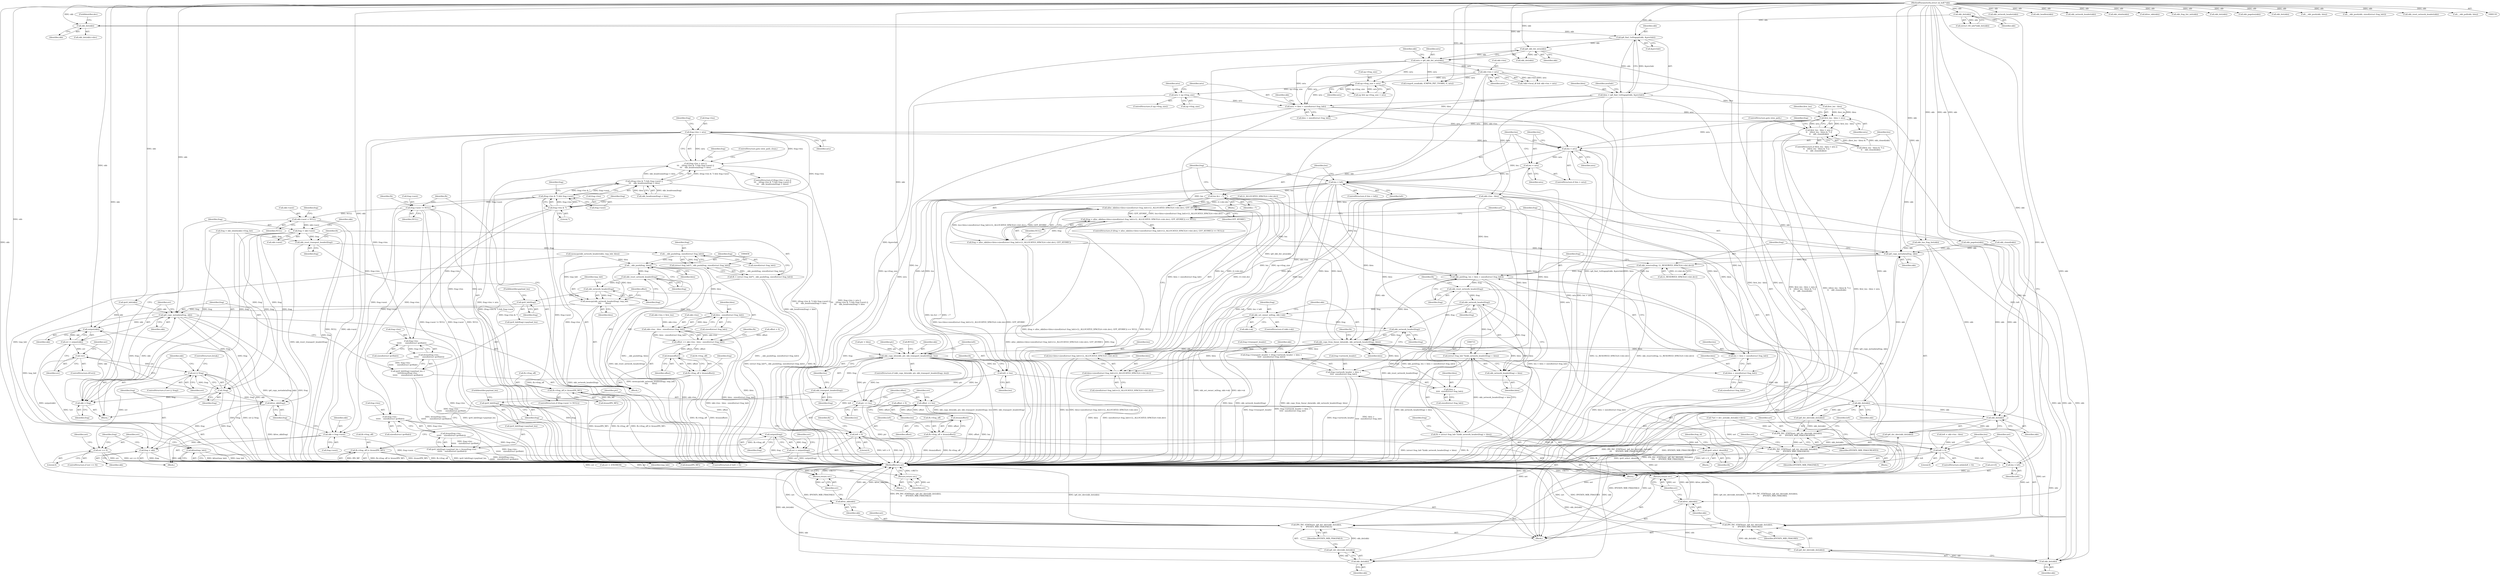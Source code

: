 digraph "0_linux_87c48fa3b4630905f98268dde838ee43626a060c_1@API" {
"1000242" [label="(Call,mtu -= hlen + sizeof(struct frag_hdr))"];
"1000174" [label="(Call,hlen = ip6_find_1stfragopt(skb, &prevhdr))"];
"1000176" [label="(Call,ip6_find_1stfragopt(skb, &prevhdr))"];
"1000171" [label="(Call,skb_dst(skb))"];
"1000128" [label="(Call,skb_dst(skb))"];
"1000119" [label="(MethodParameterIn,struct sk_buff *skb)"];
"1000184" [label="(Call,mtu = ip6_skb_dst_mtu(skb))"];
"1000186" [label="(Call,ip6_skb_dst_mtu(skb))"];
"1000237" [label="(Call,mtu = np->frag_size)"];
"1000227" [label="(Call,np->frag_size < mtu)"];
"1000194" [label="(Call,skb->len > mtu)"];
"1000260" [label="(Call,first_len - hlen > mtu)"];
"1000259" [label="(Call,first_len - hlen > mtu ||\n\t\t    ((first_len - hlen) & 7) ||\n\t\t    skb_cloned(skb))"];
"1000277" [label="(Call,frag->len > mtu)"];
"1000276" [label="(Call,frag->len > mtu ||\n\t\t\t    ((frag->len & 7) && frag->next) ||\n\t\t\t    skb_headroom(frag) < hlen)"];
"1000284" [label="(Call,frag->len & 7)"];
"1000283" [label="(Call,(frag->len & 7) && frag->next)"];
"1000282" [label="(Call,((frag->len & 7) && frag->next) ||\n\t\t\t    skb_headroom(frag) < hlen)"];
"1000500" [label="(Call,frag->next != NULL)"];
"1000560" [label="(Call,skb->next = NULL)"];
"1000555" [label="(Call,frag = skb->next)"];
"1000453" [label="(Call,skb_reset_transport_header(frag))"];
"1000459" [label="(Call,__skb_push(frag, sizeof(struct frag_hdr)))"];
"1000457" [label="(Call,(struct frag_hdr*)__skb_push(frag, sizeof(struct frag_hdr)))"];
"1000455" [label="(Call,fh = (struct frag_hdr*)__skb_push(frag, sizeof(struct frag_hdr)))"];
"1000463" [label="(Call,__skb_push(frag, hlen))"];
"1000466" [label="(Call,skb_reset_network_header(frag))"];
"1000469" [label="(Call,skb_network_header(frag))"];
"1000468" [label="(Call,memcpy(skb_network_header(frag), tmp_hdr,\n\t\t\t\t       hlen))"];
"1000479" [label="(Call,hlen - sizeof(struct frag_hdr))"];
"1000475" [label="(Call,skb->len - hlen - sizeof(struct frag_hdr))"];
"1000473" [label="(Call,offset += skb->len - hlen - sizeof(struct frag_hdr))"];
"1000497" [label="(Call,htons(offset))"];
"1000493" [label="(Call,fh->frag_off = htons(offset))"];
"1000505" [label="(Call,fh->frag_off |= htons(IP6_MF))"];
"1000565" [label="(Call,kfree(tmp_hdr))"];
"1000518" [label="(Call,ipv6_hdr(frag))"];
"1000528" [label="(Call,ip6_copy_metadata(frag, skb))"];
"1000533" [label="(Call,output(skb))"];
"1000531" [label="(Call,err = output(skb))"];
"1000536" [label="(Call,!err)"];
"1000547" [label="(Call,err || !frag)"];
"1000568" [label="(Call,err == 0)"];
"1000613" [label="(Return,return err;)"];
"1000549" [label="(Call,!frag)"];
"1000552" [label="(Call,skb = frag)"];
"1000595" [label="(Call,kfree_skb(frag))"];
"1000590" [label="(Call,skb = frag->next)"];
"1000597" [label="(Call,frag = skb)"];
"1000522" [label="(Call,frag->len -\n\t\t\t\t\t\t      sizeof(struct ipv6hdr))"];
"1000521" [label="(Call,htons(frag->len -\n\t\t\t\t\t\t      sizeof(struct ipv6hdr)))"];
"1000516" [label="(Call,ipv6_hdr(frag)->payload_len =\n\t\t\t\t\t\thtons(frag->len -\n\t\t\t\t\t\t      sizeof(struct ipv6hdr)))"];
"1000824" [label="(Call,frag->len -\n\t\t\t\t\t\t    sizeof(struct ipv6hdr))"];
"1000823" [label="(Call,htons(frag->len -\n\t\t\t\t\t\t    sizeof(struct ipv6hdr)))"];
"1000818" [label="(Call,ipv6_hdr(frag)->payload_len = htons(frag->len -\n\t\t\t\t\t\t    sizeof(struct ipv6hdr)))"];
"1000663" [label="(Call,len > mtu)"];
"1000666" [label="(Call,len = mtu)"];
"1000670" [label="(Call,len < left)"];
"1000674" [label="(Call,len &= ~7)"];
"1000681" [label="(Call,alloc_skb(len+hlen+sizeof(struct frag_hdr)+LL_ALLOCATED_SPACE(rt->dst.dev), GFP_ATOMIC))"];
"1000678" [label="(Call,(frag = alloc_skb(len+hlen+sizeof(struct frag_hdr)+LL_ALLOCATED_SPACE(rt->dst.dev), GFP_ATOMIC)) == NULL)"];
"1000679" [label="(Call,frag = alloc_skb(len+hlen+sizeof(struct frag_hdr)+LL_ALLOCATED_SPACE(rt->dst.dev), GFP_ATOMIC))"];
"1000709" [label="(Call,ip6_copy_metadata(frag, skb))"];
"1000712" [label="(Call,skb_reserve(frag, LL_RESERVED_SPACE(rt->dst.dev)))"];
"1000720" [label="(Call,skb_put(frag, len + hlen + sizeof(struct frag_hdr)))"];
"1000728" [label="(Call,skb_reset_network_header(frag))"];
"1000735" [label="(Call,skb_network_header(frag))"];
"1000732" [label="(Call,(struct frag_hdr *)(skb_network_header(frag) + hlen))"];
"1000730" [label="(Call,fh = (struct frag_hdr *)(skb_network_header(frag) + hlen))"];
"1000778" [label="(Call,ipv6_select_ident(fh))"];
"1000734" [label="(Call,skb_network_header(frag) + hlen)"];
"1000754" [label="(Call,skb_set_owner_w(frag, skb->sk))"];
"1000761" [label="(Call,skb_network_header(frag))"];
"1000759" [label="(Call,skb_copy_from_linear_data(skb, skb_network_header(frag), hlen))"];
"1000682" [label="(Call,len+hlen+sizeof(struct frag_hdr)+LL_ALLOCATED_SPACE(rt->dst.dev))"];
"1000684" [label="(Call,hlen+sizeof(struct frag_hdr)+LL_ALLOCATED_SPACE(rt->dst.dev))"];
"1000722" [label="(Call,len + hlen + sizeof(struct frag_hdr))"];
"1000724" [label="(Call,hlen + sizeof(struct frag_hdr))"];
"1000738" [label="(Call,frag->transport_header = (frag->network_header + hlen +\n\t\t\t\t\t  sizeof(struct frag_hdr)))"];
"1000742" [label="(Call,frag->network_header + hlen +\n\t\t\t\t\t  sizeof(struct frag_hdr))"];
"1000746" [label="(Call,hlen +\n\t\t\t\t\t  sizeof(struct frag_hdr))"];
"1000792" [label="(Call,skb_copy_bits(skb, ptr, skb_transport_header(frag), len))"];
"1000799" [label="(Call,left -= len)"];
"1000809" [label="(Call,left > 0)"];
"1000655" [label="(Call,left > 0)"];
"1000659" [label="(Call,len = left)"];
"1000830" [label="(Call,ptr += len)"];
"1000833" [label="(Call,offset += len)"];
"1000806" [label="(Call,htons(offset))"];
"1000802" [label="(Call,fh->frag_off = htons(offset))"];
"1000812" [label="(Call,fh->frag_off |= htons(IP6_MF))"];
"1000846" [label="(Call,skb_dst(skb))"];
"1000701" [label="(Call,skb_dst(skb))"];
"1000700" [label="(Call,ip6_dst_idev(skb_dst(skb)))"];
"1000698" [label="(Call,IP6_INC_STATS(net, ip6_dst_idev(skb_dst(skb)),\n\t\t\t\t      IPSTATS_MIB_FRAGFAILS))"];
"1000860" [label="(Call,IP6_INC_STATS(net, ip6_dst_idev(skb_dst(skb)),\n\t\t      IPSTATS_MIB_FRAGFAILS))"];
"1000863" [label="(Call,skb_dst(skb))"];
"1000862" [label="(Call,ip6_dst_idev(skb_dst(skb)))"];
"1000866" [label="(Call,kfree_skb(skb))"];
"1000845" [label="(Call,ip6_dst_idev(skb_dst(skb)))"];
"1000843" [label="(Call,IP6_INC_STATS(net, ip6_dst_idev(skb_dst(skb)),\n\t\t\t      IPSTATS_MIB_FRAGCREATES))"];
"1000849" [label="(Call,IP6_INC_STATS(net, ip6_dst_idev(skb_dst(skb)),\n\t\t      IPSTATS_MIB_FRAGOKS))"];
"1000852" [label="(Call,skb_dst(skb))"];
"1000851" [label="(Call,ip6_dst_idev(skb_dst(skb)))"];
"1000855" [label="(Call,kfree_skb(skb))"];
"1000795" [label="(Call,skb_transport_header(frag))"];
"1000820" [label="(Call,ipv6_hdr(frag))"];
"1000838" [label="(Call,output(frag))"];
"1000836" [label="(Call,err = output(frag))"];
"1000857" [label="(Return,return err;)"];
"1000868" [label="(Return,return err;)"];
"1000736" [label="(Identifier,frag)"];
"1000506" [label="(Call,fh->frag_off)"];
"1000350" [label="(Call,skb_network_header(skb))"];
"1000779" [label="(Identifier,fh)"];
"1000507" [label="(Identifier,fh)"];
"1000673" [label="(Block,)"];
"1000642" [label="(Call,skb->len - hlen)"];
"1000670" [label="(Call,len < left)"];
"1000177" [label="(Identifier,skb)"];
"1000194" [label="(Call,skb->len > mtu)"];
"1000696" [label="(Identifier,NULL)"];
"1000752" [label="(Identifier,skb)"];
"1000864" [label="(Identifier,skb)"];
"1000680" [label="(Identifier,frag)"];
"1000500" [label="(Call,frag->next != NULL)"];
"1000813" [label="(Call,fh->frag_off)"];
"1000730" [label="(Call,fh = (struct frag_hdr *)(skb_network_header(frag) + hlen))"];
"1000421" [label="(Call,skb_headlen(skb))"];
"1000242" [label="(Call,mtu -= hlen + sizeof(struct frag_hdr))"];
"1000816" [label="(Call,htons(IP6_MF))"];
"1000714" [label="(Call,LL_RESERVED_SPACE(rt->dst.dev))"];
"1000798" [label="(Call,BUG())"];
"1000187" [label="(Identifier,skb)"];
"1000665" [label="(Identifier,mtu)"];
"1000793" [label="(Identifier,skb)"];
"1000261" [label="(Call,first_len - hlen)"];
"1000296" [label="(ControlStructure,goto slow_path_clean;)"];
"1000814" [label="(Identifier,fh)"];
"1000570" [label="(Literal,0)"];
"1000275" [label="(ControlStructure,if (frag->len > mtu ||\n\t\t\t    ((frag->len & 7) && frag->next) ||\n\t\t\t    skb_headroom(frag) < hlen))"];
"1000662" [label="(ControlStructure,if (len > mtu))"];
"1000740" [label="(Identifier,frag)"];
"1000614" [label="(Identifier,err)"];
"1000521" [label="(Call,htons(frag->len -\n\t\t\t\t\t\t      sizeof(struct ipv6hdr)))"];
"1000836" [label="(Call,err = output(frag))"];
"1000555" [label="(Call,frag = skb->next)"];
"1000494" [label="(Call,fh->frag_off)"];
"1000811" [label="(Literal,0)"];
"1000807" [label="(Identifier,offset)"];
"1000732" [label="(Call,(struct frag_hdr *)(skb_network_header(frag) + hlen))"];
"1000668" [label="(Identifier,mtu)"];
"1000167" [label="(Call,*net = dev_net(skb_dst(skb)->dev))"];
"1000661" [label="(Identifier,left)"];
"1000539" [label="(Identifier,net)"];
"1000722" [label="(Call,len + hlen + sizeof(struct frag_hdr))"];
"1000126" [label="(Call,(struct rt6_info*)skb_dst(skb))"];
"1000423" [label="(Call,skb->len = first_len)"];
"1000870" [label="(MethodReturn,int)"];
"1000801" [label="(Identifier,len)"];
"1000557" [label="(Call,skb->next)"];
"1000227" [label="(Call,np->frag_size < mtu)"];
"1000547" [label="(Call,err || !frag)"];
"1000731" [label="(Identifier,fh)"];
"1000847" [label="(Identifier,skb)"];
"1000682" [label="(Call,len+hlen+sizeof(struct frag_hdr)+LL_ALLOCATED_SPACE(rt->dst.dev))"];
"1000833" [label="(Call,offset += len)"];
"1000384" [label="(Call,skb_network_header(skb))"];
"1000848" [label="(Identifier,IPSTATS_MIB_FRAGCREATES)"];
"1000469" [label="(Call,skb_network_header(frag))"];
"1000518" [label="(Call,ipv6_hdr(frag))"];
"1000244" [label="(Call,hlen + sizeof(struct frag_hdr))"];
"1000562" [label="(Identifier,skb)"];
"1000497" [label="(Call,htons(offset))"];
"1000823" [label="(Call,htons(frag->len -\n\t\t\t\t\t\t    sizeof(struct ipv6hdr)))"];
"1000468" [label="(Call,memcpy(skb_network_header(frag), tmp_hdr,\n\t\t\t\t       hlen))"];
"1000192" [label="(Identifier,skb)"];
"1000667" [label="(Identifier,len)"];
"1000338" [label="(Call,skb_shinfo(skb))"];
"1000383" [label="(Call,memcpy(skb_network_header(skb), tmp_hdr, hlen))"];
"1000591" [label="(Identifier,skb)"];
"1000747" [label="(Identifier,hlen)"];
"1000289" [label="(Call,frag->next)"];
"1000666" [label="(Call,len = mtu)"];
"1000713" [label="(Identifier,frag)"];
"1000596" [label="(Identifier,frag)"];
"1000810" [label="(Identifier,left)"];
"1000820" [label="(Call,ipv6_hdr(frag))"];
"1000243" [label="(Identifier,mtu)"];
"1000485" [label="(Identifier,fh)"];
"1000721" [label="(Identifier,frag)"];
"1000756" [label="(Call,skb->sk)"];
"1000802" [label="(Call,fh->frag_off = htons(offset))"];
"1000846" [label="(Call,skb_dst(skb))"];
"1000561" [label="(Call,skb->next)"];
"1000828" [label="(Call,sizeof(struct ipv6hdr))"];
"1000455" [label="(Call,fh = (struct frag_hdr*)__skb_push(frag, sizeof(struct frag_hdr)))"];
"1000760" [label="(Identifier,skb)"];
"1000821" [label="(Identifier,frag)"];
"1000855" [label="(Call,kfree_skb(skb))"];
"1000268" [label="(Identifier,first_len)"];
"1000808" [label="(ControlStructure,if (left > 0))"];
"1000755" [label="(Identifier,frag)"];
"1000119" [label="(MethodParameterIn,struct sk_buff *skb)"];
"1000704" [label="(Call,err = -ENOMEM)"];
"1000858" [label="(Identifier,err)"];
"1000761" [label="(Call,skb_network_header(frag))"];
"1000728" [label="(Call,skb_reset_network_header(frag))"];
"1000849" [label="(Call,IP6_INC_STATS(net, ip6_dst_idev(skb_dst(skb)),\n\t\t      IPSTATS_MIB_FRAGOKS))"];
"1000273" [label="(ControlStructure,goto slow_path;)"];
"1000473" [label="(Call,offset += skb->len - hlen - sizeof(struct frag_hdr))"];
"1000763" [label="(Identifier,hlen)"];
"1000685" [label="(Identifier,hlen)"];
"1000277" [label="(Call,frag->len > mtu)"];
"1000678" [label="(Call,(frag = alloc_skb(len+hlen+sizeof(struct frag_hdr)+LL_ALLOCATED_SPACE(rt->dst.dev), GFP_ATOMIC)) == NULL)"];
"1000531" [label="(Call,err = output(skb))"];
"1000689" [label="(Call,LL_ALLOCATED_SPACE(rt->dst.dev))"];
"1000806" [label="(Call,htons(offset))"];
"1000663" [label="(Call,len > mtu)"];
"1000498" [label="(Identifier,offset)"];
"1000683" [label="(Identifier,len)"];
"1000556" [label="(Identifier,frag)"];
"1000536" [label="(Call,!err)"];
"1000208" [label="(Call,icmpv6_send(skb, ICMPV6_PKT_TOOBIG, 0, mtu))"];
"1000640" [label="(Call,left = skb->len - hlen)"];
"1000534" [label="(Identifier,skb)"];
"1000128" [label="(Call,skb_dst(skb))"];
"1000121" [label="(Block,)"];
"1000430" [label="(Call,ipv6_hdr(skb))"];
"1000566" [label="(Identifier,tmp_hdr)"];
"1000463" [label="(Call,__skb_push(frag, hlen))"];
"1000705" [label="(Identifier,err)"];
"1000803" [label="(Call,fh->frag_off)"];
"1000284" [label="(Call,frag->len & 7)"];
"1000796" [label="(Identifier,frag)"];
"1000533" [label="(Call,output(skb))"];
"1000647" [label="(Call,ptr = hlen)"];
"1000553" [label="(Identifier,skb)"];
"1000239" [label="(Call,np->frag_size)"];
"1000862" [label="(Call,ip6_dst_idev(skb_dst(skb)))"];
"1000832" [label="(Identifier,len)"];
"1000739" [label="(Call,frag->transport_header)"];
"1000684" [label="(Call,hlen+sizeof(struct frag_hdr)+LL_ALLOCATED_SPACE(rt->dst.dev))"];
"1000332" [label="(Call,offset = 0)"];
"1000446" [label="(Identifier,frag)"];
"1000546" [label="(ControlStructure,if (err || !frag))"];
"1000588" [label="(Identifier,frag)"];
"1000856" [label="(Identifier,skb)"];
"1000501" [label="(Call,frag->next)"];
"1000822" [label="(FieldIdentifier,payload_len)"];
"1000460" [label="(Identifier,frag)"];
"1000172" [label="(Identifier,skb)"];
"1000186" [label="(Call,ip6_skb_dst_mtu(skb))"];
"1000475" [label="(Call,skb->len - hlen - sizeof(struct frag_hdr))"];
"1000681" [label="(Call,alloc_skb(len+hlen+sizeof(struct frag_hdr)+LL_ALLOCATED_SPACE(rt->dst.dev), GFP_ATOMIC))"];
"1000479" [label="(Call,hlen - sizeof(struct frag_hdr))"];
"1000231" [label="(Identifier,mtu)"];
"1000778" [label="(Call,ipv6_select_ident(fh))"];
"1000480" [label="(Identifier,hlen)"];
"1000282" [label="(Call,((frag->len & 7) && frag->next) ||\n\t\t\t    skb_headroom(frag) < hlen)"];
"1000285" [label="(Call,frag->len)"];
"1000271" [label="(Call,skb_cloned(skb))"];
"1000554" [label="(Identifier,frag)"];
"1000519" [label="(Identifier,frag)"];
"1000564" [label="(Identifier,NULL)"];
"1000509" [label="(Call,htons(IP6_MF))"];
"1000839" [label="(Identifier,frag)"];
"1000335" [label="(Call,frag = skb_shinfo(skb)->frag_list)"];
"1000189" [label="(Call,!skb->local_df && skb->len > mtu)"];
"1000173" [label="(FieldIdentifier,dev)"];
"1000238" [label="(Identifier,mtu)"];
"1000660" [label="(Identifier,len)"];
"1000853" [label="(Identifier,skb)"];
"1000158" [label="(Call,err=0)"];
"1000219" [label="(Call,kfree_skb(skb))"];
"1000341" [label="(Call,skb_frag_list_init(skb))"];
"1000565" [label="(Call,kfree(tmp_hdr))"];
"1000598" [label="(Identifier,frag)"];
"1000854" [label="(Identifier,IPSTATS_MIB_FRAGOKS)"];
"1000830" [label="(Call,ptr += len)"];
"1000723" [label="(Identifier,len)"];
"1000205" [label="(Call,skb_dst(skb))"];
"1000216" [label="(Call,skb_dst(skb))"];
"1000549" [label="(Call,!frag)"];
"1000675" [label="(Identifier,len)"];
"1000228" [label="(Call,np->frag_size)"];
"1000569" [label="(Identifier,err)"];
"1000746" [label="(Call,hlen +\n\t\t\t\t\t  sizeof(struct frag_hdr))"];
"1000710" [label="(Identifier,frag)"];
"1000738" [label="(Call,frag->transport_header = (frag->network_header + hlen +\n\t\t\t\t\t  sizeof(struct frag_hdr)))"];
"1000535" [label="(ControlStructure,if(!err))"];
"1000592" [label="(Call,frag->next)"];
"1000464" [label="(Identifier,frag)"];
"1000677" [label="(ControlStructure,if ((frag = alloc_skb(len+hlen+sizeof(struct frag_hdr)+LL_ALLOCATED_SPACE(rt->dst.dev), GFP_ATOMIC)) == NULL))"];
"1000734" [label="(Call,skb_network_header(frag) + hlen)"];
"1000170" [label="(Call,skb_dst(skb)->dev)"];
"1000286" [label="(Identifier,frag)"];
"1000505" [label="(Call,fh->frag_off |= htons(IP6_MF))"];
"1000129" [label="(Identifier,skb)"];
"1000459" [label="(Call,__skb_push(frag, sizeof(struct frag_hdr)))"];
"1000255" [label="(Call,skb_pagelen(skb))"];
"1000869" [label="(Identifier,err)"];
"1000613" [label="(Return,return err;)"];
"1000233" [label="(ControlStructure,if (np->frag_size))"];
"1000413" [label="(Call,skb_pagelen(skb))"];
"1000552" [label="(Call,skb = frag)"];
"1000589" [label="(Block,)"];
"1000795" [label="(Call,skb_transport_header(frag))"];
"1000697" [label="(Block,)"];
"1000656" [label="(Identifier,left)"];
"1000567" [label="(ControlStructure,if (err == 0))"];
"1000766" [label="(Identifier,fh)"];
"1000361" [label="(Call,skb_dst(skb))"];
"1000279" [label="(Identifier,frag)"];
"1000481" [label="(Call,sizeof(struct frag_hdr))"];
"1000288" [label="(Literal,7)"];
"1000294" [label="(Identifier,frag)"];
"1000659" [label="(Call,len = left)"];
"1000857" [label="(Return,return err;)"];
"1000444" [label="(Block,)"];
"1000548" [label="(Identifier,err)"];
"1000676" [label="(Identifier,~7)"];
"1000522" [label="(Call,frag->len -\n\t\t\t\t\t\t      sizeof(struct ipv6hdr))"];
"1000777" [label="(Block,)"];
"1000465" [label="(Identifier,hlen)"];
"1000845" [label="(Call,ip6_dst_idev(skb_dst(skb)))"];
"1000461" [label="(Call,sizeof(struct frag_hdr))"];
"1000597" [label="(Call,frag = skb)"];
"1000797" [label="(Identifier,len)"];
"1000265" [label="(Call,((first_len - hlen) & 7) ||\n\t\t    skb_cloned(skb))"];
"1000837" [label="(Identifier,err)"];
"1000513" [label="(Identifier,fh)"];
"1000679" [label="(Call,frag = alloc_skb(len+hlen+sizeof(struct frag_hdr)+LL_ALLOCATED_SPACE(rt->dst.dev), GFP_ATOMIC))"];
"1000720" [label="(Call,skb_put(frag, len + hlen + sizeof(struct frag_hdr)))"];
"1000762" [label="(Identifier,frag)"];
"1000759" [label="(Call,skb_copy_from_linear_data(skb, skb_network_header(frag), hlen))"];
"1000729" [label="(Identifier,frag)"];
"1000530" [label="(Identifier,skb)"];
"1000669" [label="(ControlStructure,if (len < left))"];
"1000799" [label="(Call,left -= len)"];
"1000476" [label="(Call,skb->len)"];
"1000526" [label="(Call,sizeof(struct ipv6hdr))"];
"1000378" [label="(Call,__skb_push(skb, hlen))"];
"1000474" [label="(Identifier,offset)"];
"1000750" [label="(ControlStructure,if (skb->sk))"];
"1000781" [label="(Identifier,frag_id)"];
"1000185" [label="(Identifier,mtu)"];
"1000844" [label="(Identifier,net)"];
"1000467" [label="(Identifier,frag)"];
"1000520" [label="(FieldIdentifier,payload_len)"];
"1000456" [label="(Identifier,fh)"];
"1000825" [label="(Call,frag->len)"];
"1000237" [label="(Call,mtu = np->frag_size)"];
"1000792" [label="(Call,skb_copy_bits(skb, ptr, skb_transport_header(frag), len))"];
"1000457" [label="(Call,(struct frag_hdr*)__skb_push(frag, sizeof(struct frag_hdr)))"];
"1000686" [label="(Call,sizeof(struct frag_hdr)+LL_ALLOCATED_SPACE(rt->dst.dev))"];
"1000711" [label="(Identifier,skb)"];
"1000712" [label="(Call,skb_reserve(frag, LL_RESERVED_SPACE(rt->dst.dev)))"];
"1000249" [label="(Call,skb_has_frag_list(skb))"];
"1000835" [label="(Identifier,len)"];
"1000176" [label="(Call,ip6_find_1stfragopt(skb, &prevhdr))"];
"1000794" [label="(Identifier,ptr)"];
"1000493" [label="(Call,fh->frag_off = htons(offset))"];
"1000818" [label="(Call,ipv6_hdr(frag)->payload_len = htons(frag->len -\n\t\t\t\t\t\t    sizeof(struct ipv6hdr)))"];
"1000819" [label="(Call,ipv6_hdr(frag)->payload_len)"];
"1000595" [label="(Call,kfree_skb(frag))"];
"1000537" [label="(Identifier,err)"];
"1000852" [label="(Call,skb_dst(skb))"];
"1000568" [label="(Call,err == 0)"];
"1000843" [label="(Call,IP6_INC_STATS(net, ip6_dst_idev(skb_dst(skb)),\n\t\t\t      IPSTATS_MIB_FRAGCREATES))"];
"1000851" [label="(Call,ip6_dst_idev(skb_dst(skb)))"];
"1000470" [label="(Identifier,frag)"];
"1000703" [label="(Identifier,IPSTATS_MIB_FRAGFAILS)"];
"1000841" [label="(Identifier,err)"];
"1000860" [label="(Call,IP6_INC_STATS(net, ip6_dst_idev(skb_dst(skb)),\n\t\t      IPSTATS_MIB_FRAGFAILS))"];
"1000290" [label="(Identifier,frag)"];
"1000809" [label="(Call,left > 0)"];
"1000748" [label="(Call,sizeof(struct frag_hdr))"];
"1000175" [label="(Identifier,hlen)"];
"1000454" [label="(Identifier,frag)"];
"1000831" [label="(Identifier,ptr)"];
"1000466" [label="(Call,skb_reset_network_header(frag))"];
"1000863" [label="(Call,skb_dst(skb))"];
"1000276" [label="(Call,frag->len > mtu ||\n\t\t\t    ((frag->len & 7) && frag->next) ||\n\t\t\t    skb_headroom(frag) < hlen)"];
"1000800" [label="(Identifier,left)"];
"1000374" [label="(Call,__skb_push(skb, sizeof(struct frag_hdr)))"];
"1000532" [label="(Identifier,err)"];
"1000281" [label="(Identifier,mtu)"];
"1000655" [label="(Call,left > 0)"];
"1000453" [label="(Call,skb_reset_transport_header(frag))"];
"1000861" [label="(Identifier,net)"];
"1000700" [label="(Call,ip6_dst_idev(skb_dst(skb)))"];
"1000724" [label="(Call,hlen + sizeof(struct frag_hdr))"];
"1000695" [label="(Identifier,GFP_ATOMIC)"];
"1000181" [label="(Identifier,nexthdr)"];
"1000824" [label="(Call,frag->len -\n\t\t\t\t\t\t    sizeof(struct ipv6hdr))"];
"1000804" [label="(Identifier,fh)"];
"1000754" [label="(Call,skb_set_owner_w(frag, skb->sk))"];
"1000471" [label="(Identifier,tmp_hdr)"];
"1000258" [label="(ControlStructure,if (first_len - hlen > mtu ||\n\t\t    ((first_len - hlen) & 7) ||\n\t\t    skb_cloned(skb)))"];
"1000560" [label="(Call,skb->next = NULL)"];
"1000867" [label="(Identifier,skb)"];
"1000742" [label="(Call,frag->network_header + hlen +\n\t\t\t\t\t  sizeof(struct frag_hdr))"];
"1000198" [label="(Identifier,mtu)"];
"1000735" [label="(Call,skb_network_header(frag))"];
"1000250" [label="(Identifier,skb)"];
"1000550" [label="(Identifier,frag)"];
"1000812" [label="(Call,fh->frag_off |= htons(IP6_MF))"];
"1000590" [label="(Call,skb = frag->next)"];
"1000283" [label="(Call,(frag->len & 7) && frag->next)"];
"1000381" [label="(Call,skb_reset_network_header(skb))"];
"1000502" [label="(Identifier,frag)"];
"1000726" [label="(Call,sizeof(struct frag_hdr))"];
"1000674" [label="(Call,len &= ~7)"];
"1000154" [label="(Call,offset = 0)"];
"1000499" [label="(ControlStructure,if (frag->next != NULL))"];
"1000699" [label="(Identifier,net)"];
"1000251" [label="(Block,)"];
"1000599" [label="(Identifier,skb)"];
"1000657" [label="(Literal,0)"];
"1000260" [label="(Call,first_len - hlen > mtu)"];
"1000701" [label="(Call,skb_dst(skb))"];
"1000664" [label="(Identifier,len)"];
"1000838" [label="(Call,output(frag))"];
"1000551" [label="(ControlStructure,break;)"];
"1000671" [label="(Identifier,len)"];
"1000672" [label="(Identifier,left)"];
"1000709" [label="(Call,ip6_copy_metadata(frag, skb))"];
"1000292" [label="(Call,skb_headroom(frag) < hlen)"];
"1000472" [label="(Identifier,hlen)"];
"1000195" [label="(Call,skb->len)"];
"1000850" [label="(Identifier,net)"];
"1000834" [label="(Identifier,offset)"];
"1000573" [label="(Identifier,net)"];
"1000743" [label="(Call,frag->network_header)"];
"1000654" [label="(ControlStructure,while(left > 0))"];
"1000528" [label="(Call,ip6_copy_metadata(frag, skb))"];
"1000529" [label="(Identifier,frag)"];
"1000184" [label="(Call,mtu = ip6_skb_dst_mtu(skb))"];
"1000516" [label="(Call,ipv6_hdr(frag)->payload_len =\n\t\t\t\t\t\thtons(frag->len -\n\t\t\t\t\t\t      sizeof(struct ipv6hdr)))"];
"1000367" [label="(Call,__skb_pull(skb, hlen))"];
"1000523" [label="(Call,frag->len)"];
"1000278" [label="(Call,frag->len)"];
"1000517" [label="(Call,ipv6_hdr(frag)->payload_len)"];
"1000174" [label="(Call,hlen = ip6_find_1stfragopt(skb, &prevhdr))"];
"1000504" [label="(Identifier,NULL)"];
"1000447" [label="(Block,)"];
"1000171" [label="(Call,skb_dst(skb))"];
"1000225" [label="(Call,np && np->frag_size < mtu)"];
"1000737" [label="(Identifier,hlen)"];
"1000698" [label="(Call,IP6_INC_STATS(net, ip6_dst_idev(skb_dst(skb)),\n\t\t\t\t      IPSTATS_MIB_FRAGFAILS))"];
"1000299" [label="(Identifier,frag)"];
"1000178" [label="(Call,&prevhdr)"];
"1000264" [label="(Identifier,mtu)"];
"1000259" [label="(Call,first_len - hlen > mtu ||\n\t\t    ((first_len - hlen) & 7) ||\n\t\t    skb_cloned(skb))"];
"1000725" [label="(Identifier,hlen)"];
"1000791" [label="(ControlStructure,if (skb_copy_bits(skb, ptr, skb_transport_header(frag), len)))"];
"1000658" [label="(Block,)"];
"1000865" [label="(Identifier,IPSTATS_MIB_FRAGFAILS)"];
"1000868" [label="(Return,return err;)"];
"1000702" [label="(Identifier,skb)"];
"1000866" [label="(Call,kfree_skb(skb))"];
"1000242" -> "1000121"  [label="AST: "];
"1000242" -> "1000244"  [label="CFG: "];
"1000243" -> "1000242"  [label="AST: "];
"1000244" -> "1000242"  [label="AST: "];
"1000250" -> "1000242"  [label="CFG: "];
"1000242" -> "1000870"  [label="DDG: hlen + sizeof(struct frag_hdr)"];
"1000242" -> "1000870"  [label="DDG: mtu"];
"1000174" -> "1000242"  [label="DDG: hlen"];
"1000184" -> "1000242"  [label="DDG: mtu"];
"1000237" -> "1000242"  [label="DDG: mtu"];
"1000227" -> "1000242"  [label="DDG: mtu"];
"1000194" -> "1000242"  [label="DDG: mtu"];
"1000242" -> "1000260"  [label="DDG: mtu"];
"1000242" -> "1000663"  [label="DDG: mtu"];
"1000174" -> "1000121"  [label="AST: "];
"1000174" -> "1000176"  [label="CFG: "];
"1000175" -> "1000174"  [label="AST: "];
"1000176" -> "1000174"  [label="AST: "];
"1000181" -> "1000174"  [label="CFG: "];
"1000174" -> "1000870"  [label="DDG: ip6_find_1stfragopt(skb, &prevhdr)"];
"1000174" -> "1000870"  [label="DDG: hlen"];
"1000176" -> "1000174"  [label="DDG: skb"];
"1000176" -> "1000174"  [label="DDG: &prevhdr"];
"1000174" -> "1000244"  [label="DDG: hlen"];
"1000174" -> "1000261"  [label="DDG: hlen"];
"1000174" -> "1000642"  [label="DDG: hlen"];
"1000176" -> "1000178"  [label="CFG: "];
"1000177" -> "1000176"  [label="AST: "];
"1000178" -> "1000176"  [label="AST: "];
"1000176" -> "1000870"  [label="DDG: &prevhdr"];
"1000171" -> "1000176"  [label="DDG: skb"];
"1000119" -> "1000176"  [label="DDG: skb"];
"1000176" -> "1000186"  [label="DDG: skb"];
"1000171" -> "1000170"  [label="AST: "];
"1000171" -> "1000172"  [label="CFG: "];
"1000172" -> "1000171"  [label="AST: "];
"1000173" -> "1000171"  [label="CFG: "];
"1000128" -> "1000171"  [label="DDG: skb"];
"1000119" -> "1000171"  [label="DDG: skb"];
"1000128" -> "1000126"  [label="AST: "];
"1000128" -> "1000129"  [label="CFG: "];
"1000129" -> "1000128"  [label="AST: "];
"1000126" -> "1000128"  [label="CFG: "];
"1000128" -> "1000126"  [label="DDG: skb"];
"1000119" -> "1000128"  [label="DDG: skb"];
"1000119" -> "1000118"  [label="AST: "];
"1000119" -> "1000870"  [label="DDG: skb"];
"1000119" -> "1000186"  [label="DDG: skb"];
"1000119" -> "1000205"  [label="DDG: skb"];
"1000119" -> "1000208"  [label="DDG: skb"];
"1000119" -> "1000216"  [label="DDG: skb"];
"1000119" -> "1000219"  [label="DDG: skb"];
"1000119" -> "1000249"  [label="DDG: skb"];
"1000119" -> "1000255"  [label="DDG: skb"];
"1000119" -> "1000271"  [label="DDG: skb"];
"1000119" -> "1000338"  [label="DDG: skb"];
"1000119" -> "1000341"  [label="DDG: skb"];
"1000119" -> "1000350"  [label="DDG: skb"];
"1000119" -> "1000361"  [label="DDG: skb"];
"1000119" -> "1000367"  [label="DDG: skb"];
"1000119" -> "1000374"  [label="DDG: skb"];
"1000119" -> "1000378"  [label="DDG: skb"];
"1000119" -> "1000381"  [label="DDG: skb"];
"1000119" -> "1000384"  [label="DDG: skb"];
"1000119" -> "1000413"  [label="DDG: skb"];
"1000119" -> "1000421"  [label="DDG: skb"];
"1000119" -> "1000430"  [label="DDG: skb"];
"1000119" -> "1000528"  [label="DDG: skb"];
"1000119" -> "1000533"  [label="DDG: skb"];
"1000119" -> "1000552"  [label="DDG: skb"];
"1000119" -> "1000590"  [label="DDG: skb"];
"1000119" -> "1000597"  [label="DDG: skb"];
"1000119" -> "1000701"  [label="DDG: skb"];
"1000119" -> "1000709"  [label="DDG: skb"];
"1000119" -> "1000759"  [label="DDG: skb"];
"1000119" -> "1000792"  [label="DDG: skb"];
"1000119" -> "1000846"  [label="DDG: skb"];
"1000119" -> "1000852"  [label="DDG: skb"];
"1000119" -> "1000855"  [label="DDG: skb"];
"1000119" -> "1000863"  [label="DDG: skb"];
"1000119" -> "1000866"  [label="DDG: skb"];
"1000184" -> "1000121"  [label="AST: "];
"1000184" -> "1000186"  [label="CFG: "];
"1000185" -> "1000184"  [label="AST: "];
"1000186" -> "1000184"  [label="AST: "];
"1000192" -> "1000184"  [label="CFG: "];
"1000184" -> "1000870"  [label="DDG: ip6_skb_dst_mtu(skb)"];
"1000186" -> "1000184"  [label="DDG: skb"];
"1000184" -> "1000194"  [label="DDG: mtu"];
"1000184" -> "1000208"  [label="DDG: mtu"];
"1000184" -> "1000227"  [label="DDG: mtu"];
"1000186" -> "1000187"  [label="CFG: "];
"1000187" -> "1000186"  [label="AST: "];
"1000186" -> "1000205"  [label="DDG: skb"];
"1000186" -> "1000249"  [label="DDG: skb"];
"1000237" -> "1000233"  [label="AST: "];
"1000237" -> "1000239"  [label="CFG: "];
"1000238" -> "1000237"  [label="AST: "];
"1000239" -> "1000237"  [label="AST: "];
"1000243" -> "1000237"  [label="CFG: "];
"1000237" -> "1000870"  [label="DDG: np->frag_size"];
"1000227" -> "1000237"  [label="DDG: np->frag_size"];
"1000227" -> "1000225"  [label="AST: "];
"1000227" -> "1000231"  [label="CFG: "];
"1000228" -> "1000227"  [label="AST: "];
"1000231" -> "1000227"  [label="AST: "];
"1000225" -> "1000227"  [label="CFG: "];
"1000227" -> "1000870"  [label="DDG: np->frag_size"];
"1000227" -> "1000225"  [label="DDG: np->frag_size"];
"1000227" -> "1000225"  [label="DDG: mtu"];
"1000194" -> "1000227"  [label="DDG: mtu"];
"1000194" -> "1000189"  [label="AST: "];
"1000194" -> "1000198"  [label="CFG: "];
"1000195" -> "1000194"  [label="AST: "];
"1000198" -> "1000194"  [label="AST: "];
"1000189" -> "1000194"  [label="CFG: "];
"1000194" -> "1000870"  [label="DDG: skb->len"];
"1000194" -> "1000189"  [label="DDG: skb->len"];
"1000194" -> "1000189"  [label="DDG: mtu"];
"1000194" -> "1000208"  [label="DDG: mtu"];
"1000194" -> "1000642"  [label="DDG: skb->len"];
"1000260" -> "1000259"  [label="AST: "];
"1000260" -> "1000264"  [label="CFG: "];
"1000261" -> "1000260"  [label="AST: "];
"1000264" -> "1000260"  [label="AST: "];
"1000268" -> "1000260"  [label="CFG: "];
"1000259" -> "1000260"  [label="CFG: "];
"1000260" -> "1000870"  [label="DDG: mtu"];
"1000260" -> "1000870"  [label="DDG: first_len - hlen"];
"1000260" -> "1000259"  [label="DDG: first_len - hlen"];
"1000260" -> "1000259"  [label="DDG: mtu"];
"1000261" -> "1000260"  [label="DDG: first_len"];
"1000261" -> "1000260"  [label="DDG: hlen"];
"1000260" -> "1000277"  [label="DDG: mtu"];
"1000260" -> "1000663"  [label="DDG: mtu"];
"1000259" -> "1000258"  [label="AST: "];
"1000259" -> "1000265"  [label="CFG: "];
"1000265" -> "1000259"  [label="AST: "];
"1000273" -> "1000259"  [label="CFG: "];
"1000279" -> "1000259"  [label="CFG: "];
"1000259" -> "1000870"  [label="DDG: first_len - hlen > mtu ||\n\t\t    ((first_len - hlen) & 7) ||\n\t\t    skb_cloned(skb)"];
"1000259" -> "1000870"  [label="DDG: first_len - hlen > mtu"];
"1000259" -> "1000870"  [label="DDG: ((first_len - hlen) & 7) ||\n\t\t    skb_cloned(skb)"];
"1000265" -> "1000259"  [label="DDG: (first_len - hlen) & 7"];
"1000265" -> "1000259"  [label="DDG: skb_cloned(skb)"];
"1000277" -> "1000276"  [label="AST: "];
"1000277" -> "1000281"  [label="CFG: "];
"1000278" -> "1000277"  [label="AST: "];
"1000281" -> "1000277"  [label="AST: "];
"1000286" -> "1000277"  [label="CFG: "];
"1000276" -> "1000277"  [label="CFG: "];
"1000277" -> "1000870"  [label="DDG: frag->len"];
"1000277" -> "1000870"  [label="DDG: mtu"];
"1000277" -> "1000276"  [label="DDG: frag->len"];
"1000277" -> "1000276"  [label="DDG: mtu"];
"1000277" -> "1000284"  [label="DDG: frag->len"];
"1000277" -> "1000522"  [label="DDG: frag->len"];
"1000277" -> "1000663"  [label="DDG: mtu"];
"1000277" -> "1000824"  [label="DDG: frag->len"];
"1000276" -> "1000275"  [label="AST: "];
"1000276" -> "1000282"  [label="CFG: "];
"1000282" -> "1000276"  [label="AST: "];
"1000296" -> "1000276"  [label="CFG: "];
"1000299" -> "1000276"  [label="CFG: "];
"1000276" -> "1000870"  [label="DDG: ((frag->len & 7) && frag->next) ||\n\t\t\t    skb_headroom(frag) < hlen"];
"1000276" -> "1000870"  [label="DDG: frag->len > mtu ||\n\t\t\t    ((frag->len & 7) && frag->next) ||\n\t\t\t    skb_headroom(frag) < hlen"];
"1000276" -> "1000870"  [label="DDG: frag->len > mtu"];
"1000282" -> "1000276"  [label="DDG: (frag->len & 7) && frag->next"];
"1000282" -> "1000276"  [label="DDG: skb_headroom(frag) < hlen"];
"1000284" -> "1000283"  [label="AST: "];
"1000284" -> "1000288"  [label="CFG: "];
"1000285" -> "1000284"  [label="AST: "];
"1000288" -> "1000284"  [label="AST: "];
"1000290" -> "1000284"  [label="CFG: "];
"1000283" -> "1000284"  [label="CFG: "];
"1000284" -> "1000870"  [label="DDG: frag->len"];
"1000284" -> "1000283"  [label="DDG: frag->len"];
"1000284" -> "1000283"  [label="DDG: 7"];
"1000284" -> "1000522"  [label="DDG: frag->len"];
"1000284" -> "1000824"  [label="DDG: frag->len"];
"1000283" -> "1000282"  [label="AST: "];
"1000283" -> "1000289"  [label="CFG: "];
"1000289" -> "1000283"  [label="AST: "];
"1000294" -> "1000283"  [label="CFG: "];
"1000282" -> "1000283"  [label="CFG: "];
"1000283" -> "1000870"  [label="DDG: frag->len & 7"];
"1000283" -> "1000870"  [label="DDG: frag->next"];
"1000283" -> "1000282"  [label="DDG: frag->len & 7"];
"1000283" -> "1000282"  [label="DDG: frag->next"];
"1000283" -> "1000500"  [label="DDG: frag->next"];
"1000283" -> "1000590"  [label="DDG: frag->next"];
"1000282" -> "1000292"  [label="CFG: "];
"1000292" -> "1000282"  [label="AST: "];
"1000282" -> "1000870"  [label="DDG: skb_headroom(frag) < hlen"];
"1000282" -> "1000870"  [label="DDG: (frag->len & 7) && frag->next"];
"1000292" -> "1000282"  [label="DDG: skb_headroom(frag)"];
"1000292" -> "1000282"  [label="DDG: hlen"];
"1000500" -> "1000499"  [label="AST: "];
"1000500" -> "1000504"  [label="CFG: "];
"1000501" -> "1000500"  [label="AST: "];
"1000504" -> "1000500"  [label="AST: "];
"1000507" -> "1000500"  [label="CFG: "];
"1000513" -> "1000500"  [label="CFG: "];
"1000500" -> "1000870"  [label="DDG: frag->next != NULL"];
"1000500" -> "1000870"  [label="DDG: frag->next"];
"1000500" -> "1000870"  [label="DDG: NULL"];
"1000500" -> "1000560"  [label="DDG: NULL"];
"1000500" -> "1000590"  [label="DDG: frag->next"];
"1000560" -> "1000444"  [label="AST: "];
"1000560" -> "1000564"  [label="CFG: "];
"1000561" -> "1000560"  [label="AST: "];
"1000564" -> "1000560"  [label="AST: "];
"1000446" -> "1000560"  [label="CFG: "];
"1000560" -> "1000870"  [label="DDG: NULL"];
"1000560" -> "1000870"  [label="DDG: skb->next"];
"1000560" -> "1000555"  [label="DDG: skb->next"];
"1000555" -> "1000444"  [label="AST: "];
"1000555" -> "1000557"  [label="CFG: "];
"1000556" -> "1000555"  [label="AST: "];
"1000557" -> "1000555"  [label="AST: "];
"1000562" -> "1000555"  [label="CFG: "];
"1000555" -> "1000870"  [label="DDG: frag"];
"1000555" -> "1000453"  [label="DDG: frag"];
"1000555" -> "1000549"  [label="DDG: frag"];
"1000555" -> "1000552"  [label="DDG: frag"];
"1000555" -> "1000595"  [label="DDG: frag"];
"1000453" -> "1000447"  [label="AST: "];
"1000453" -> "1000454"  [label="CFG: "];
"1000454" -> "1000453"  [label="AST: "];
"1000456" -> "1000453"  [label="CFG: "];
"1000453" -> "1000870"  [label="DDG: skb_reset_transport_header(frag)"];
"1000335" -> "1000453"  [label="DDG: frag"];
"1000453" -> "1000459"  [label="DDG: frag"];
"1000459" -> "1000457"  [label="AST: "];
"1000459" -> "1000461"  [label="CFG: "];
"1000460" -> "1000459"  [label="AST: "];
"1000461" -> "1000459"  [label="AST: "];
"1000457" -> "1000459"  [label="CFG: "];
"1000459" -> "1000457"  [label="DDG: frag"];
"1000459" -> "1000463"  [label="DDG: frag"];
"1000457" -> "1000455"  [label="AST: "];
"1000458" -> "1000457"  [label="AST: "];
"1000455" -> "1000457"  [label="CFG: "];
"1000457" -> "1000870"  [label="DDG: __skb_push(frag, sizeof(struct frag_hdr))"];
"1000457" -> "1000455"  [label="DDG: __skb_push(frag, sizeof(struct frag_hdr))"];
"1000455" -> "1000447"  [label="AST: "];
"1000456" -> "1000455"  [label="AST: "];
"1000464" -> "1000455"  [label="CFG: "];
"1000455" -> "1000870"  [label="DDG: (struct frag_hdr*)__skb_push(frag, sizeof(struct frag_hdr))"];
"1000455" -> "1000870"  [label="DDG: fh"];
"1000463" -> "1000447"  [label="AST: "];
"1000463" -> "1000465"  [label="CFG: "];
"1000464" -> "1000463"  [label="AST: "];
"1000465" -> "1000463"  [label="AST: "];
"1000467" -> "1000463"  [label="CFG: "];
"1000463" -> "1000870"  [label="DDG: __skb_push(frag, hlen)"];
"1000383" -> "1000463"  [label="DDG: hlen"];
"1000479" -> "1000463"  [label="DDG: hlen"];
"1000463" -> "1000466"  [label="DDG: frag"];
"1000463" -> "1000468"  [label="DDG: hlen"];
"1000466" -> "1000447"  [label="AST: "];
"1000466" -> "1000467"  [label="CFG: "];
"1000467" -> "1000466"  [label="AST: "];
"1000470" -> "1000466"  [label="CFG: "];
"1000466" -> "1000870"  [label="DDG: skb_reset_network_header(frag)"];
"1000466" -> "1000469"  [label="DDG: frag"];
"1000469" -> "1000468"  [label="AST: "];
"1000469" -> "1000470"  [label="CFG: "];
"1000470" -> "1000469"  [label="AST: "];
"1000471" -> "1000469"  [label="CFG: "];
"1000469" -> "1000468"  [label="DDG: frag"];
"1000469" -> "1000518"  [label="DDG: frag"];
"1000468" -> "1000447"  [label="AST: "];
"1000468" -> "1000472"  [label="CFG: "];
"1000471" -> "1000468"  [label="AST: "];
"1000472" -> "1000468"  [label="AST: "];
"1000474" -> "1000468"  [label="CFG: "];
"1000468" -> "1000870"  [label="DDG: memcpy(skb_network_header(frag), tmp_hdr,\n\t\t\t\t       hlen)"];
"1000468" -> "1000870"  [label="DDG: skb_network_header(frag)"];
"1000383" -> "1000468"  [label="DDG: tmp_hdr"];
"1000468" -> "1000479"  [label="DDG: hlen"];
"1000468" -> "1000565"  [label="DDG: tmp_hdr"];
"1000479" -> "1000475"  [label="AST: "];
"1000479" -> "1000481"  [label="CFG: "];
"1000480" -> "1000479"  [label="AST: "];
"1000481" -> "1000479"  [label="AST: "];
"1000475" -> "1000479"  [label="CFG: "];
"1000479" -> "1000870"  [label="DDG: hlen"];
"1000479" -> "1000475"  [label="DDG: hlen"];
"1000475" -> "1000473"  [label="AST: "];
"1000476" -> "1000475"  [label="AST: "];
"1000473" -> "1000475"  [label="CFG: "];
"1000475" -> "1000870"  [label="DDG: skb->len"];
"1000475" -> "1000870"  [label="DDG: hlen - sizeof(struct frag_hdr)"];
"1000475" -> "1000473"  [label="DDG: skb->len"];
"1000475" -> "1000473"  [label="DDG: hlen - sizeof(struct frag_hdr)"];
"1000423" -> "1000475"  [label="DDG: skb->len"];
"1000473" -> "1000447"  [label="AST: "];
"1000474" -> "1000473"  [label="AST: "];
"1000485" -> "1000473"  [label="CFG: "];
"1000473" -> "1000870"  [label="DDG: skb->len - hlen - sizeof(struct frag_hdr)"];
"1000332" -> "1000473"  [label="DDG: offset"];
"1000497" -> "1000473"  [label="DDG: offset"];
"1000473" -> "1000497"  [label="DDG: offset"];
"1000497" -> "1000493"  [label="AST: "];
"1000497" -> "1000498"  [label="CFG: "];
"1000498" -> "1000497"  [label="AST: "];
"1000493" -> "1000497"  [label="CFG: "];
"1000497" -> "1000870"  [label="DDG: offset"];
"1000497" -> "1000493"  [label="DDG: offset"];
"1000493" -> "1000447"  [label="AST: "];
"1000494" -> "1000493"  [label="AST: "];
"1000502" -> "1000493"  [label="CFG: "];
"1000493" -> "1000870"  [label="DDG: fh->frag_off"];
"1000493" -> "1000870"  [label="DDG: htons(offset)"];
"1000493" -> "1000505"  [label="DDG: fh->frag_off"];
"1000505" -> "1000499"  [label="AST: "];
"1000505" -> "1000509"  [label="CFG: "];
"1000506" -> "1000505"  [label="AST: "];
"1000509" -> "1000505"  [label="AST: "];
"1000513" -> "1000505"  [label="CFG: "];
"1000505" -> "1000870"  [label="DDG: htons(IP6_MF)"];
"1000505" -> "1000870"  [label="DDG: fh->frag_off"];
"1000505" -> "1000870"  [label="DDG: fh->frag_off |= htons(IP6_MF)"];
"1000509" -> "1000505"  [label="DDG: IP6_MF"];
"1000565" -> "1000251"  [label="AST: "];
"1000565" -> "1000566"  [label="CFG: "];
"1000566" -> "1000565"  [label="AST: "];
"1000569" -> "1000565"  [label="CFG: "];
"1000565" -> "1000870"  [label="DDG: tmp_hdr"];
"1000565" -> "1000870"  [label="DDG: kfree(tmp_hdr)"];
"1000383" -> "1000565"  [label="DDG: tmp_hdr"];
"1000518" -> "1000517"  [label="AST: "];
"1000518" -> "1000519"  [label="CFG: "];
"1000519" -> "1000518"  [label="AST: "];
"1000520" -> "1000518"  [label="CFG: "];
"1000518" -> "1000528"  [label="DDG: frag"];
"1000528" -> "1000447"  [label="AST: "];
"1000528" -> "1000530"  [label="CFG: "];
"1000529" -> "1000528"  [label="AST: "];
"1000530" -> "1000528"  [label="AST: "];
"1000532" -> "1000528"  [label="CFG: "];
"1000528" -> "1000870"  [label="DDG: ip6_copy_metadata(frag, skb)"];
"1000528" -> "1000870"  [label="DDG: frag"];
"1000552" -> "1000528"  [label="DDG: skb"];
"1000430" -> "1000528"  [label="DDG: skb"];
"1000528" -> "1000533"  [label="DDG: skb"];
"1000528" -> "1000549"  [label="DDG: frag"];
"1000528" -> "1000552"  [label="DDG: frag"];
"1000528" -> "1000595"  [label="DDG: frag"];
"1000533" -> "1000531"  [label="AST: "];
"1000533" -> "1000534"  [label="CFG: "];
"1000534" -> "1000533"  [label="AST: "];
"1000531" -> "1000533"  [label="CFG: "];
"1000533" -> "1000870"  [label="DDG: skb"];
"1000533" -> "1000531"  [label="DDG: skb"];
"1000552" -> "1000533"  [label="DDG: skb"];
"1000430" -> "1000533"  [label="DDG: skb"];
"1000531" -> "1000444"  [label="AST: "];
"1000532" -> "1000531"  [label="AST: "];
"1000537" -> "1000531"  [label="CFG: "];
"1000531" -> "1000870"  [label="DDG: output(skb)"];
"1000531" -> "1000536"  [label="DDG: err"];
"1000536" -> "1000535"  [label="AST: "];
"1000536" -> "1000537"  [label="CFG: "];
"1000537" -> "1000536"  [label="AST: "];
"1000539" -> "1000536"  [label="CFG: "];
"1000548" -> "1000536"  [label="CFG: "];
"1000536" -> "1000870"  [label="DDG: !err"];
"1000536" -> "1000547"  [label="DDG: err"];
"1000547" -> "1000546"  [label="AST: "];
"1000547" -> "1000548"  [label="CFG: "];
"1000547" -> "1000549"  [label="CFG: "];
"1000548" -> "1000547"  [label="AST: "];
"1000549" -> "1000547"  [label="AST: "];
"1000551" -> "1000547"  [label="CFG: "];
"1000553" -> "1000547"  [label="CFG: "];
"1000547" -> "1000870"  [label="DDG: err || !frag"];
"1000547" -> "1000870"  [label="DDG: !frag"];
"1000549" -> "1000547"  [label="DDG: frag"];
"1000547" -> "1000568"  [label="DDG: err"];
"1000568" -> "1000567"  [label="AST: "];
"1000568" -> "1000570"  [label="CFG: "];
"1000569" -> "1000568"  [label="AST: "];
"1000570" -> "1000568"  [label="AST: "];
"1000573" -> "1000568"  [label="CFG: "];
"1000588" -> "1000568"  [label="CFG: "];
"1000568" -> "1000870"  [label="DDG: err == 0"];
"1000568" -> "1000870"  [label="DDG: err"];
"1000568" -> "1000613"  [label="DDG: err"];
"1000613" -> "1000251"  [label="AST: "];
"1000613" -> "1000614"  [label="CFG: "];
"1000614" -> "1000613"  [label="AST: "];
"1000870" -> "1000613"  [label="CFG: "];
"1000613" -> "1000870"  [label="DDG: <RET>"];
"1000614" -> "1000613"  [label="DDG: err"];
"1000549" -> "1000550"  [label="CFG: "];
"1000550" -> "1000549"  [label="AST: "];
"1000549" -> "1000870"  [label="DDG: frag"];
"1000335" -> "1000549"  [label="DDG: frag"];
"1000549" -> "1000552"  [label="DDG: frag"];
"1000549" -> "1000595"  [label="DDG: frag"];
"1000552" -> "1000444"  [label="AST: "];
"1000552" -> "1000554"  [label="CFG: "];
"1000553" -> "1000552"  [label="AST: "];
"1000554" -> "1000552"  [label="AST: "];
"1000556" -> "1000552"  [label="CFG: "];
"1000335" -> "1000552"  [label="DDG: frag"];
"1000595" -> "1000589"  [label="AST: "];
"1000595" -> "1000596"  [label="CFG: "];
"1000596" -> "1000595"  [label="AST: "];
"1000598" -> "1000595"  [label="CFG: "];
"1000595" -> "1000870"  [label="DDG: kfree_skb(frag)"];
"1000335" -> "1000595"  [label="DDG: frag"];
"1000597" -> "1000595"  [label="DDG: frag"];
"1000590" -> "1000589"  [label="AST: "];
"1000590" -> "1000592"  [label="CFG: "];
"1000591" -> "1000590"  [label="AST: "];
"1000592" -> "1000590"  [label="AST: "];
"1000596" -> "1000590"  [label="CFG: "];
"1000590" -> "1000870"  [label="DDG: frag->next"];
"1000590" -> "1000597"  [label="DDG: skb"];
"1000597" -> "1000589"  [label="AST: "];
"1000597" -> "1000599"  [label="CFG: "];
"1000598" -> "1000597"  [label="AST: "];
"1000599" -> "1000597"  [label="AST: "];
"1000588" -> "1000597"  [label="CFG: "];
"1000597" -> "1000870"  [label="DDG: skb"];
"1000597" -> "1000870"  [label="DDG: frag"];
"1000522" -> "1000521"  [label="AST: "];
"1000522" -> "1000526"  [label="CFG: "];
"1000523" -> "1000522"  [label="AST: "];
"1000526" -> "1000522"  [label="AST: "];
"1000521" -> "1000522"  [label="CFG: "];
"1000522" -> "1000870"  [label="DDG: frag->len"];
"1000522" -> "1000521"  [label="DDG: frag->len"];
"1000521" -> "1000516"  [label="AST: "];
"1000516" -> "1000521"  [label="CFG: "];
"1000521" -> "1000870"  [label="DDG: frag->len -\n\t\t\t\t\t\t      sizeof(struct ipv6hdr)"];
"1000521" -> "1000516"  [label="DDG: frag->len -\n\t\t\t\t\t\t      sizeof(struct ipv6hdr)"];
"1000516" -> "1000447"  [label="AST: "];
"1000517" -> "1000516"  [label="AST: "];
"1000529" -> "1000516"  [label="CFG: "];
"1000516" -> "1000870"  [label="DDG: htons(frag->len -\n\t\t\t\t\t\t      sizeof(struct ipv6hdr))"];
"1000516" -> "1000870"  [label="DDG: ipv6_hdr(frag)->payload_len"];
"1000824" -> "1000823"  [label="AST: "];
"1000824" -> "1000828"  [label="CFG: "];
"1000825" -> "1000824"  [label="AST: "];
"1000828" -> "1000824"  [label="AST: "];
"1000823" -> "1000824"  [label="CFG: "];
"1000824" -> "1000870"  [label="DDG: frag->len"];
"1000824" -> "1000823"  [label="DDG: frag->len"];
"1000823" -> "1000818"  [label="AST: "];
"1000818" -> "1000823"  [label="CFG: "];
"1000823" -> "1000870"  [label="DDG: frag->len -\n\t\t\t\t\t\t    sizeof(struct ipv6hdr)"];
"1000823" -> "1000818"  [label="DDG: frag->len -\n\t\t\t\t\t\t    sizeof(struct ipv6hdr)"];
"1000818" -> "1000658"  [label="AST: "];
"1000819" -> "1000818"  [label="AST: "];
"1000831" -> "1000818"  [label="CFG: "];
"1000818" -> "1000870"  [label="DDG: htons(frag->len -\n\t\t\t\t\t\t    sizeof(struct ipv6hdr))"];
"1000818" -> "1000870"  [label="DDG: ipv6_hdr(frag)->payload_len"];
"1000663" -> "1000662"  [label="AST: "];
"1000663" -> "1000665"  [label="CFG: "];
"1000664" -> "1000663"  [label="AST: "];
"1000665" -> "1000663"  [label="AST: "];
"1000667" -> "1000663"  [label="CFG: "];
"1000671" -> "1000663"  [label="CFG: "];
"1000663" -> "1000870"  [label="DDG: len > mtu"];
"1000663" -> "1000870"  [label="DDG: mtu"];
"1000659" -> "1000663"  [label="DDG: len"];
"1000663" -> "1000666"  [label="DDG: mtu"];
"1000663" -> "1000670"  [label="DDG: len"];
"1000666" -> "1000662"  [label="AST: "];
"1000666" -> "1000668"  [label="CFG: "];
"1000667" -> "1000666"  [label="AST: "];
"1000668" -> "1000666"  [label="AST: "];
"1000671" -> "1000666"  [label="CFG: "];
"1000666" -> "1000870"  [label="DDG: mtu"];
"1000666" -> "1000670"  [label="DDG: len"];
"1000670" -> "1000669"  [label="AST: "];
"1000670" -> "1000672"  [label="CFG: "];
"1000671" -> "1000670"  [label="AST: "];
"1000672" -> "1000670"  [label="AST: "];
"1000675" -> "1000670"  [label="CFG: "];
"1000680" -> "1000670"  [label="CFG: "];
"1000670" -> "1000870"  [label="DDG: left"];
"1000670" -> "1000870"  [label="DDG: len < left"];
"1000655" -> "1000670"  [label="DDG: left"];
"1000670" -> "1000674"  [label="DDG: len"];
"1000670" -> "1000681"  [label="DDG: len"];
"1000670" -> "1000682"  [label="DDG: len"];
"1000670" -> "1000720"  [label="DDG: len"];
"1000670" -> "1000722"  [label="DDG: len"];
"1000670" -> "1000792"  [label="DDG: len"];
"1000670" -> "1000799"  [label="DDG: left"];
"1000674" -> "1000673"  [label="AST: "];
"1000674" -> "1000676"  [label="CFG: "];
"1000675" -> "1000674"  [label="AST: "];
"1000676" -> "1000674"  [label="AST: "];
"1000680" -> "1000674"  [label="CFG: "];
"1000674" -> "1000870"  [label="DDG: ~7"];
"1000674" -> "1000870"  [label="DDG: len &= ~7"];
"1000674" -> "1000681"  [label="DDG: len"];
"1000674" -> "1000682"  [label="DDG: len"];
"1000674" -> "1000720"  [label="DDG: len"];
"1000674" -> "1000722"  [label="DDG: len"];
"1000674" -> "1000792"  [label="DDG: len"];
"1000681" -> "1000679"  [label="AST: "];
"1000681" -> "1000695"  [label="CFG: "];
"1000682" -> "1000681"  [label="AST: "];
"1000695" -> "1000681"  [label="AST: "];
"1000679" -> "1000681"  [label="CFG: "];
"1000681" -> "1000870"  [label="DDG: len+hlen+sizeof(struct frag_hdr)+LL_ALLOCATED_SPACE(rt->dst.dev)"];
"1000681" -> "1000870"  [label="DDG: GFP_ATOMIC"];
"1000681" -> "1000678"  [label="DDG: len+hlen+sizeof(struct frag_hdr)+LL_ALLOCATED_SPACE(rt->dst.dev)"];
"1000681" -> "1000678"  [label="DDG: GFP_ATOMIC"];
"1000681" -> "1000679"  [label="DDG: len+hlen+sizeof(struct frag_hdr)+LL_ALLOCATED_SPACE(rt->dst.dev)"];
"1000681" -> "1000679"  [label="DDG: GFP_ATOMIC"];
"1000759" -> "1000681"  [label="DDG: hlen"];
"1000642" -> "1000681"  [label="DDG: hlen"];
"1000689" -> "1000681"  [label="DDG: rt->dst.dev"];
"1000678" -> "1000677"  [label="AST: "];
"1000678" -> "1000696"  [label="CFG: "];
"1000679" -> "1000678"  [label="AST: "];
"1000696" -> "1000678"  [label="AST: "];
"1000699" -> "1000678"  [label="CFG: "];
"1000710" -> "1000678"  [label="CFG: "];
"1000678" -> "1000870"  [label="DDG: (frag = alloc_skb(len+hlen+sizeof(struct frag_hdr)+LL_ALLOCATED_SPACE(rt->dst.dev), GFP_ATOMIC)) == NULL"];
"1000678" -> "1000870"  [label="DDG: NULL"];
"1000679" -> "1000678"  [label="DDG: frag"];
"1000680" -> "1000679"  [label="AST: "];
"1000696" -> "1000679"  [label="CFG: "];
"1000679" -> "1000870"  [label="DDG: alloc_skb(len+hlen+sizeof(struct frag_hdr)+LL_ALLOCATED_SPACE(rt->dst.dev), GFP_ATOMIC)"];
"1000679" -> "1000870"  [label="DDG: frag"];
"1000679" -> "1000709"  [label="DDG: frag"];
"1000709" -> "1000658"  [label="AST: "];
"1000709" -> "1000711"  [label="CFG: "];
"1000710" -> "1000709"  [label="AST: "];
"1000711" -> "1000709"  [label="AST: "];
"1000713" -> "1000709"  [label="CFG: "];
"1000709" -> "1000870"  [label="DDG: ip6_copy_metadata(frag, skb)"];
"1000846" -> "1000709"  [label="DDG: skb"];
"1000249" -> "1000709"  [label="DDG: skb"];
"1000271" -> "1000709"  [label="DDG: skb"];
"1000255" -> "1000709"  [label="DDG: skb"];
"1000709" -> "1000712"  [label="DDG: frag"];
"1000709" -> "1000759"  [label="DDG: skb"];
"1000712" -> "1000658"  [label="AST: "];
"1000712" -> "1000714"  [label="CFG: "];
"1000713" -> "1000712"  [label="AST: "];
"1000714" -> "1000712"  [label="AST: "];
"1000721" -> "1000712"  [label="CFG: "];
"1000712" -> "1000870"  [label="DDG: LL_RESERVED_SPACE(rt->dst.dev)"];
"1000712" -> "1000870"  [label="DDG: skb_reserve(frag, LL_RESERVED_SPACE(rt->dst.dev))"];
"1000714" -> "1000712"  [label="DDG: rt->dst.dev"];
"1000712" -> "1000720"  [label="DDG: frag"];
"1000720" -> "1000658"  [label="AST: "];
"1000720" -> "1000722"  [label="CFG: "];
"1000721" -> "1000720"  [label="AST: "];
"1000722" -> "1000720"  [label="AST: "];
"1000729" -> "1000720"  [label="CFG: "];
"1000720" -> "1000870"  [label="DDG: skb_put(frag, len + hlen + sizeof(struct frag_hdr))"];
"1000720" -> "1000870"  [label="DDG: len + hlen + sizeof(struct frag_hdr)"];
"1000759" -> "1000720"  [label="DDG: hlen"];
"1000642" -> "1000720"  [label="DDG: hlen"];
"1000720" -> "1000728"  [label="DDG: frag"];
"1000728" -> "1000658"  [label="AST: "];
"1000728" -> "1000729"  [label="CFG: "];
"1000729" -> "1000728"  [label="AST: "];
"1000731" -> "1000728"  [label="CFG: "];
"1000728" -> "1000870"  [label="DDG: skb_reset_network_header(frag)"];
"1000728" -> "1000735"  [label="DDG: frag"];
"1000735" -> "1000734"  [label="AST: "];
"1000735" -> "1000736"  [label="CFG: "];
"1000736" -> "1000735"  [label="AST: "];
"1000737" -> "1000735"  [label="CFG: "];
"1000735" -> "1000732"  [label="DDG: frag"];
"1000735" -> "1000734"  [label="DDG: frag"];
"1000735" -> "1000754"  [label="DDG: frag"];
"1000735" -> "1000761"  [label="DDG: frag"];
"1000732" -> "1000730"  [label="AST: "];
"1000732" -> "1000734"  [label="CFG: "];
"1000733" -> "1000732"  [label="AST: "];
"1000734" -> "1000732"  [label="AST: "];
"1000730" -> "1000732"  [label="CFG: "];
"1000732" -> "1000870"  [label="DDG: skb_network_header(frag) + hlen"];
"1000732" -> "1000730"  [label="DDG: skb_network_header(frag) + hlen"];
"1000759" -> "1000732"  [label="DDG: hlen"];
"1000642" -> "1000732"  [label="DDG: hlen"];
"1000730" -> "1000658"  [label="AST: "];
"1000731" -> "1000730"  [label="AST: "];
"1000740" -> "1000730"  [label="CFG: "];
"1000730" -> "1000870"  [label="DDG: fh"];
"1000730" -> "1000870"  [label="DDG: (struct frag_hdr *)(skb_network_header(frag) + hlen)"];
"1000730" -> "1000778"  [label="DDG: fh"];
"1000778" -> "1000777"  [label="AST: "];
"1000778" -> "1000779"  [label="CFG: "];
"1000779" -> "1000778"  [label="AST: "];
"1000781" -> "1000778"  [label="CFG: "];
"1000778" -> "1000870"  [label="DDG: ipv6_select_ident(fh)"];
"1000778" -> "1000870"  [label="DDG: fh"];
"1000734" -> "1000737"  [label="CFG: "];
"1000737" -> "1000734"  [label="AST: "];
"1000759" -> "1000734"  [label="DDG: hlen"];
"1000642" -> "1000734"  [label="DDG: hlen"];
"1000754" -> "1000750"  [label="AST: "];
"1000754" -> "1000756"  [label="CFG: "];
"1000755" -> "1000754"  [label="AST: "];
"1000756" -> "1000754"  [label="AST: "];
"1000760" -> "1000754"  [label="CFG: "];
"1000754" -> "1000870"  [label="DDG: skb_set_owner_w(frag, skb->sk)"];
"1000754" -> "1000870"  [label="DDG: skb->sk"];
"1000754" -> "1000761"  [label="DDG: frag"];
"1000761" -> "1000759"  [label="AST: "];
"1000761" -> "1000762"  [label="CFG: "];
"1000762" -> "1000761"  [label="AST: "];
"1000763" -> "1000761"  [label="CFG: "];
"1000761" -> "1000759"  [label="DDG: frag"];
"1000761" -> "1000795"  [label="DDG: frag"];
"1000759" -> "1000658"  [label="AST: "];
"1000759" -> "1000763"  [label="CFG: "];
"1000760" -> "1000759"  [label="AST: "];
"1000763" -> "1000759"  [label="AST: "];
"1000766" -> "1000759"  [label="CFG: "];
"1000759" -> "1000870"  [label="DDG: skb_copy_from_linear_data(skb, skb_network_header(frag), hlen)"];
"1000759" -> "1000870"  [label="DDG: hlen"];
"1000759" -> "1000870"  [label="DDG: skb_network_header(frag)"];
"1000759" -> "1000682"  [label="DDG: hlen"];
"1000759" -> "1000684"  [label="DDG: hlen"];
"1000759" -> "1000722"  [label="DDG: hlen"];
"1000759" -> "1000724"  [label="DDG: hlen"];
"1000759" -> "1000738"  [label="DDG: hlen"];
"1000759" -> "1000742"  [label="DDG: hlen"];
"1000759" -> "1000746"  [label="DDG: hlen"];
"1000642" -> "1000759"  [label="DDG: hlen"];
"1000759" -> "1000792"  [label="DDG: skb"];
"1000682" -> "1000684"  [label="CFG: "];
"1000683" -> "1000682"  [label="AST: "];
"1000684" -> "1000682"  [label="AST: "];
"1000695" -> "1000682"  [label="CFG: "];
"1000682" -> "1000870"  [label="DDG: hlen+sizeof(struct frag_hdr)+LL_ALLOCATED_SPACE(rt->dst.dev)"];
"1000682" -> "1000870"  [label="DDG: len"];
"1000642" -> "1000682"  [label="DDG: hlen"];
"1000689" -> "1000682"  [label="DDG: rt->dst.dev"];
"1000684" -> "1000686"  [label="CFG: "];
"1000685" -> "1000684"  [label="AST: "];
"1000686" -> "1000684"  [label="AST: "];
"1000684" -> "1000870"  [label="DDG: hlen"];
"1000684" -> "1000870"  [label="DDG: sizeof(struct frag_hdr)+LL_ALLOCATED_SPACE(rt->dst.dev)"];
"1000642" -> "1000684"  [label="DDG: hlen"];
"1000689" -> "1000684"  [label="DDG: rt->dst.dev"];
"1000722" -> "1000724"  [label="CFG: "];
"1000723" -> "1000722"  [label="AST: "];
"1000724" -> "1000722"  [label="AST: "];
"1000722" -> "1000870"  [label="DDG: hlen + sizeof(struct frag_hdr)"];
"1000642" -> "1000722"  [label="DDG: hlen"];
"1000724" -> "1000726"  [label="CFG: "];
"1000725" -> "1000724"  [label="AST: "];
"1000726" -> "1000724"  [label="AST: "];
"1000642" -> "1000724"  [label="DDG: hlen"];
"1000738" -> "1000658"  [label="AST: "];
"1000738" -> "1000742"  [label="CFG: "];
"1000739" -> "1000738"  [label="AST: "];
"1000742" -> "1000738"  [label="AST: "];
"1000752" -> "1000738"  [label="CFG: "];
"1000738" -> "1000870"  [label="DDG: frag->network_header + hlen +\n\t\t\t\t\t  sizeof(struct frag_hdr)"];
"1000738" -> "1000870"  [label="DDG: frag->transport_header"];
"1000642" -> "1000738"  [label="DDG: hlen"];
"1000742" -> "1000746"  [label="CFG: "];
"1000743" -> "1000742"  [label="AST: "];
"1000746" -> "1000742"  [label="AST: "];
"1000742" -> "1000870"  [label="DDG: hlen +\n\t\t\t\t\t  sizeof(struct frag_hdr)"];
"1000742" -> "1000870"  [label="DDG: frag->network_header"];
"1000642" -> "1000742"  [label="DDG: hlen"];
"1000746" -> "1000748"  [label="CFG: "];
"1000747" -> "1000746"  [label="AST: "];
"1000748" -> "1000746"  [label="AST: "];
"1000642" -> "1000746"  [label="DDG: hlen"];
"1000792" -> "1000791"  [label="AST: "];
"1000792" -> "1000797"  [label="CFG: "];
"1000793" -> "1000792"  [label="AST: "];
"1000794" -> "1000792"  [label="AST: "];
"1000795" -> "1000792"  [label="AST: "];
"1000797" -> "1000792"  [label="AST: "];
"1000798" -> "1000792"  [label="CFG: "];
"1000800" -> "1000792"  [label="CFG: "];
"1000792" -> "1000870"  [label="DDG: skb_copy_bits(skb, ptr, skb_transport_header(frag), len)"];
"1000792" -> "1000870"  [label="DDG: skb_transport_header(frag)"];
"1000647" -> "1000792"  [label="DDG: ptr"];
"1000830" -> "1000792"  [label="DDG: ptr"];
"1000795" -> "1000792"  [label="DDG: frag"];
"1000792" -> "1000799"  [label="DDG: len"];
"1000792" -> "1000830"  [label="DDG: len"];
"1000792" -> "1000830"  [label="DDG: ptr"];
"1000792" -> "1000833"  [label="DDG: len"];
"1000792" -> "1000846"  [label="DDG: skb"];
"1000792" -> "1000863"  [label="DDG: skb"];
"1000799" -> "1000658"  [label="AST: "];
"1000799" -> "1000801"  [label="CFG: "];
"1000800" -> "1000799"  [label="AST: "];
"1000801" -> "1000799"  [label="AST: "];
"1000804" -> "1000799"  [label="CFG: "];
"1000799" -> "1000809"  [label="DDG: left"];
"1000809" -> "1000808"  [label="AST: "];
"1000809" -> "1000811"  [label="CFG: "];
"1000810" -> "1000809"  [label="AST: "];
"1000811" -> "1000809"  [label="AST: "];
"1000814" -> "1000809"  [label="CFG: "];
"1000821" -> "1000809"  [label="CFG: "];
"1000809" -> "1000870"  [label="DDG: left"];
"1000809" -> "1000870"  [label="DDG: left > 0"];
"1000809" -> "1000655"  [label="DDG: left"];
"1000655" -> "1000654"  [label="AST: "];
"1000655" -> "1000657"  [label="CFG: "];
"1000656" -> "1000655"  [label="AST: "];
"1000657" -> "1000655"  [label="AST: "];
"1000660" -> "1000655"  [label="CFG: "];
"1000850" -> "1000655"  [label="CFG: "];
"1000655" -> "1000870"  [label="DDG: left"];
"1000655" -> "1000870"  [label="DDG: left > 0"];
"1000640" -> "1000655"  [label="DDG: left"];
"1000655" -> "1000659"  [label="DDG: left"];
"1000659" -> "1000658"  [label="AST: "];
"1000659" -> "1000661"  [label="CFG: "];
"1000660" -> "1000659"  [label="AST: "];
"1000661" -> "1000659"  [label="AST: "];
"1000664" -> "1000659"  [label="CFG: "];
"1000830" -> "1000658"  [label="AST: "];
"1000830" -> "1000832"  [label="CFG: "];
"1000831" -> "1000830"  [label="AST: "];
"1000832" -> "1000830"  [label="AST: "];
"1000834" -> "1000830"  [label="CFG: "];
"1000830" -> "1000870"  [label="DDG: ptr"];
"1000833" -> "1000658"  [label="AST: "];
"1000833" -> "1000835"  [label="CFG: "];
"1000834" -> "1000833"  [label="AST: "];
"1000835" -> "1000833"  [label="AST: "];
"1000837" -> "1000833"  [label="CFG: "];
"1000833" -> "1000870"  [label="DDG: offset"];
"1000833" -> "1000870"  [label="DDG: len"];
"1000833" -> "1000806"  [label="DDG: offset"];
"1000806" -> "1000833"  [label="DDG: offset"];
"1000806" -> "1000802"  [label="AST: "];
"1000806" -> "1000807"  [label="CFG: "];
"1000807" -> "1000806"  [label="AST: "];
"1000802" -> "1000806"  [label="CFG: "];
"1000806" -> "1000802"  [label="DDG: offset"];
"1000154" -> "1000806"  [label="DDG: offset"];
"1000802" -> "1000658"  [label="AST: "];
"1000803" -> "1000802"  [label="AST: "];
"1000810" -> "1000802"  [label="CFG: "];
"1000802" -> "1000870"  [label="DDG: fh->frag_off"];
"1000802" -> "1000870"  [label="DDG: htons(offset)"];
"1000802" -> "1000812"  [label="DDG: fh->frag_off"];
"1000812" -> "1000808"  [label="AST: "];
"1000812" -> "1000816"  [label="CFG: "];
"1000813" -> "1000812"  [label="AST: "];
"1000816" -> "1000812"  [label="AST: "];
"1000821" -> "1000812"  [label="CFG: "];
"1000812" -> "1000870"  [label="DDG: htons(IP6_MF)"];
"1000812" -> "1000870"  [label="DDG: fh->frag_off"];
"1000812" -> "1000870"  [label="DDG: fh->frag_off |= htons(IP6_MF)"];
"1000816" -> "1000812"  [label="DDG: IP6_MF"];
"1000846" -> "1000845"  [label="AST: "];
"1000846" -> "1000847"  [label="CFG: "];
"1000847" -> "1000846"  [label="AST: "];
"1000845" -> "1000846"  [label="CFG: "];
"1000846" -> "1000701"  [label="DDG: skb"];
"1000846" -> "1000845"  [label="DDG: skb"];
"1000846" -> "1000852"  [label="DDG: skb"];
"1000701" -> "1000700"  [label="AST: "];
"1000701" -> "1000702"  [label="CFG: "];
"1000702" -> "1000701"  [label="AST: "];
"1000700" -> "1000701"  [label="CFG: "];
"1000701" -> "1000700"  [label="DDG: skb"];
"1000249" -> "1000701"  [label="DDG: skb"];
"1000271" -> "1000701"  [label="DDG: skb"];
"1000255" -> "1000701"  [label="DDG: skb"];
"1000701" -> "1000863"  [label="DDG: skb"];
"1000700" -> "1000698"  [label="AST: "];
"1000703" -> "1000700"  [label="CFG: "];
"1000700" -> "1000698"  [label="DDG: skb_dst(skb)"];
"1000698" -> "1000697"  [label="AST: "];
"1000698" -> "1000703"  [label="CFG: "];
"1000699" -> "1000698"  [label="AST: "];
"1000703" -> "1000698"  [label="AST: "];
"1000705" -> "1000698"  [label="CFG: "];
"1000698" -> "1000870"  [label="DDG: IP6_INC_STATS(net, ip6_dst_idev(skb_dst(skb)),\n\t\t\t\t      IPSTATS_MIB_FRAGFAILS)"];
"1000167" -> "1000698"  [label="DDG: net"];
"1000843" -> "1000698"  [label="DDG: net"];
"1000698" -> "1000860"  [label="DDG: net"];
"1000698" -> "1000860"  [label="DDG: IPSTATS_MIB_FRAGFAILS"];
"1000860" -> "1000121"  [label="AST: "];
"1000860" -> "1000865"  [label="CFG: "];
"1000861" -> "1000860"  [label="AST: "];
"1000862" -> "1000860"  [label="AST: "];
"1000865" -> "1000860"  [label="AST: "];
"1000867" -> "1000860"  [label="CFG: "];
"1000860" -> "1000870"  [label="DDG: IPSTATS_MIB_FRAGFAILS"];
"1000860" -> "1000870"  [label="DDG: IP6_INC_STATS(net, ip6_dst_idev(skb_dst(skb)),\n\t\t      IPSTATS_MIB_FRAGFAILS)"];
"1000860" -> "1000870"  [label="DDG: ip6_dst_idev(skb_dst(skb))"];
"1000860" -> "1000870"  [label="DDG: net"];
"1000167" -> "1000860"  [label="DDG: net"];
"1000843" -> "1000860"  [label="DDG: net"];
"1000862" -> "1000860"  [label="DDG: skb_dst(skb)"];
"1000863" -> "1000862"  [label="AST: "];
"1000863" -> "1000864"  [label="CFG: "];
"1000864" -> "1000863"  [label="AST: "];
"1000862" -> "1000863"  [label="CFG: "];
"1000863" -> "1000862"  [label="DDG: skb"];
"1000863" -> "1000866"  [label="DDG: skb"];
"1000865" -> "1000862"  [label="CFG: "];
"1000862" -> "1000870"  [label="DDG: skb_dst(skb)"];
"1000866" -> "1000121"  [label="AST: "];
"1000866" -> "1000867"  [label="CFG: "];
"1000867" -> "1000866"  [label="AST: "];
"1000869" -> "1000866"  [label="CFG: "];
"1000866" -> "1000870"  [label="DDG: kfree_skb(skb)"];
"1000866" -> "1000870"  [label="DDG: skb"];
"1000845" -> "1000843"  [label="AST: "];
"1000848" -> "1000845"  [label="CFG: "];
"1000845" -> "1000843"  [label="DDG: skb_dst(skb)"];
"1000843" -> "1000658"  [label="AST: "];
"1000843" -> "1000848"  [label="CFG: "];
"1000844" -> "1000843"  [label="AST: "];
"1000848" -> "1000843"  [label="AST: "];
"1000656" -> "1000843"  [label="CFG: "];
"1000843" -> "1000870"  [label="DDG: IP6_INC_STATS(net, ip6_dst_idev(skb_dst(skb)),\n\t\t\t      IPSTATS_MIB_FRAGCREATES)"];
"1000843" -> "1000870"  [label="DDG: IPSTATS_MIB_FRAGCREATES"];
"1000167" -> "1000843"  [label="DDG: net"];
"1000843" -> "1000849"  [label="DDG: net"];
"1000849" -> "1000121"  [label="AST: "];
"1000849" -> "1000854"  [label="CFG: "];
"1000850" -> "1000849"  [label="AST: "];
"1000851" -> "1000849"  [label="AST: "];
"1000854" -> "1000849"  [label="AST: "];
"1000856" -> "1000849"  [label="CFG: "];
"1000849" -> "1000870"  [label="DDG: ip6_dst_idev(skb_dst(skb))"];
"1000849" -> "1000870"  [label="DDG: IP6_INC_STATS(net, ip6_dst_idev(skb_dst(skb)),\n\t\t      IPSTATS_MIB_FRAGOKS)"];
"1000849" -> "1000870"  [label="DDG: net"];
"1000849" -> "1000870"  [label="DDG: IPSTATS_MIB_FRAGOKS"];
"1000167" -> "1000849"  [label="DDG: net"];
"1000851" -> "1000849"  [label="DDG: skb_dst(skb)"];
"1000852" -> "1000851"  [label="AST: "];
"1000852" -> "1000853"  [label="CFG: "];
"1000853" -> "1000852"  [label="AST: "];
"1000851" -> "1000852"  [label="CFG: "];
"1000852" -> "1000851"  [label="DDG: skb"];
"1000249" -> "1000852"  [label="DDG: skb"];
"1000271" -> "1000852"  [label="DDG: skb"];
"1000255" -> "1000852"  [label="DDG: skb"];
"1000852" -> "1000855"  [label="DDG: skb"];
"1000854" -> "1000851"  [label="CFG: "];
"1000851" -> "1000870"  [label="DDG: skb_dst(skb)"];
"1000855" -> "1000121"  [label="AST: "];
"1000855" -> "1000856"  [label="CFG: "];
"1000856" -> "1000855"  [label="AST: "];
"1000858" -> "1000855"  [label="CFG: "];
"1000855" -> "1000870"  [label="DDG: kfree_skb(skb)"];
"1000855" -> "1000870"  [label="DDG: skb"];
"1000795" -> "1000796"  [label="CFG: "];
"1000796" -> "1000795"  [label="AST: "];
"1000797" -> "1000795"  [label="CFG: "];
"1000795" -> "1000820"  [label="DDG: frag"];
"1000820" -> "1000819"  [label="AST: "];
"1000820" -> "1000821"  [label="CFG: "];
"1000821" -> "1000820"  [label="AST: "];
"1000822" -> "1000820"  [label="CFG: "];
"1000820" -> "1000838"  [label="DDG: frag"];
"1000838" -> "1000836"  [label="AST: "];
"1000838" -> "1000839"  [label="CFG: "];
"1000839" -> "1000838"  [label="AST: "];
"1000836" -> "1000838"  [label="CFG: "];
"1000838" -> "1000870"  [label="DDG: frag"];
"1000838" -> "1000836"  [label="DDG: frag"];
"1000836" -> "1000658"  [label="AST: "];
"1000837" -> "1000836"  [label="AST: "];
"1000841" -> "1000836"  [label="CFG: "];
"1000836" -> "1000870"  [label="DDG: output(frag)"];
"1000836" -> "1000870"  [label="DDG: err"];
"1000836" -> "1000857"  [label="DDG: err"];
"1000836" -> "1000868"  [label="DDG: err"];
"1000857" -> "1000121"  [label="AST: "];
"1000857" -> "1000858"  [label="CFG: "];
"1000858" -> "1000857"  [label="AST: "];
"1000870" -> "1000857"  [label="CFG: "];
"1000857" -> "1000870"  [label="DDG: <RET>"];
"1000858" -> "1000857"  [label="DDG: err"];
"1000158" -> "1000857"  [label="DDG: err"];
"1000868" -> "1000121"  [label="AST: "];
"1000868" -> "1000869"  [label="CFG: "];
"1000869" -> "1000868"  [label="AST: "];
"1000870" -> "1000868"  [label="CFG: "];
"1000868" -> "1000870"  [label="DDG: <RET>"];
"1000869" -> "1000868"  [label="DDG: err"];
"1000704" -> "1000868"  [label="DDG: err"];
}
